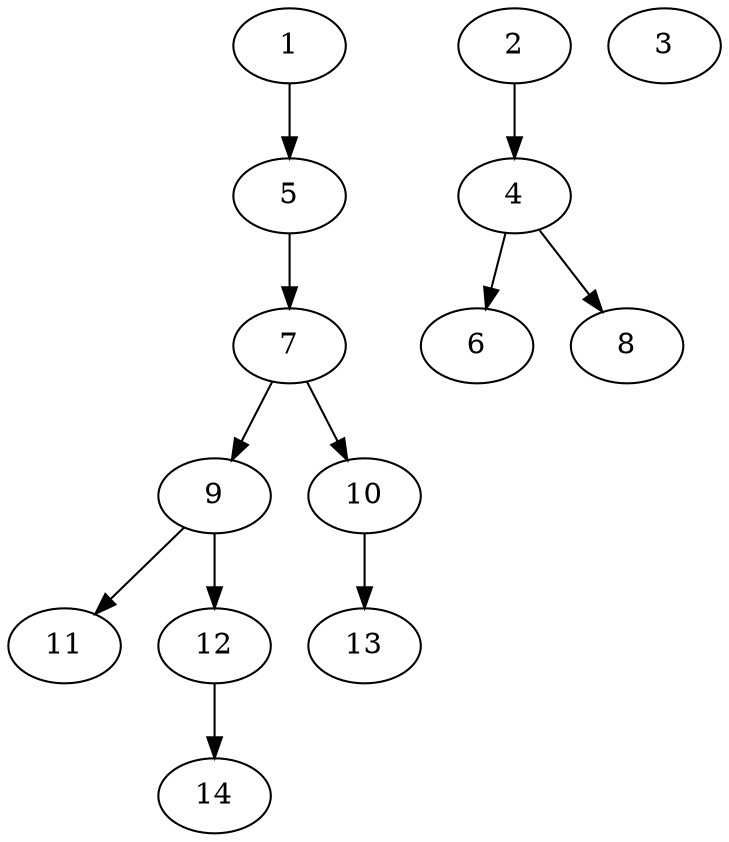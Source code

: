 // DAG (tier=1-easy, mode=compute, n=14, ccr=0.258, fat=0.443, density=0.273, regular=0.784, jump=0.061, mindata=262144, maxdata=2097152)
// DAG automatically generated by daggen at Sun Aug 24 16:33:32 2025
// /home/ermia/Project/Environments/daggen/bin/daggen --dot --ccr 0.258 --fat 0.443 --regular 0.784 --density 0.273 --jump 0.061 --mindata 262144 --maxdata 2097152 -n 14 
digraph G {
  1 [size="3396863039968903168", alpha="0.16", expect_size="1698431519984451584"]
  1 -> 5 [size ="18077651566592"]
  2 [size="11938946950290524", alpha="0.18", expect_size="5969473475145262"]
  2 -> 4 [size ="16114482413568"]
  3 [size="215387986071172", alpha="0.12", expect_size="107693993035586"]
  4 [size="2589322847667093504", alpha="0.17", expect_size="1294661423833546752"]
  4 -> 6 [size ="15085074382848"]
  4 -> 8 [size ="15085074382848"]
  5 [size="4187106949071896576", alpha="0.01", expect_size="2093553474535948288"]
  5 -> 7 [size ="20782574993408"]
  6 [size="104676292596074", alpha="0.14", expect_size="52338146298037"]
  7 [size="817169601321238528", alpha="0.18", expect_size="408584800660619264"]
  7 -> 9 [size ="6992483581952"]
  7 -> 10 [size ="6992483581952"]
  8 [size="1680127999211512", alpha="0.13", expect_size="840063999605756"]
  9 [size="178643795968000000", alpha="0.16", expect_size="89321897984000000"]
  9 -> 11 [size ="2537553920000"]
  9 -> 12 [size ="2537553920000"]
  10 [size="383113119156956", alpha="0.17", expect_size="191556559578478"]
  10 -> 13 [size ="848289595392"]
  11 [size="74546170029932544", alpha="0.14", expect_size="37273085014966272"]
  12 [size="3132707867435316", alpha="0.17", expect_size="1566353933717658"]
  12 -> 14 [size ="2047122341888"]
  13 [size="1007506705598119936", alpha="0.12", expect_size="503753352799059968"]
  14 [size="24546946788484228", alpha="0.18", expect_size="12273473394242114"]
}